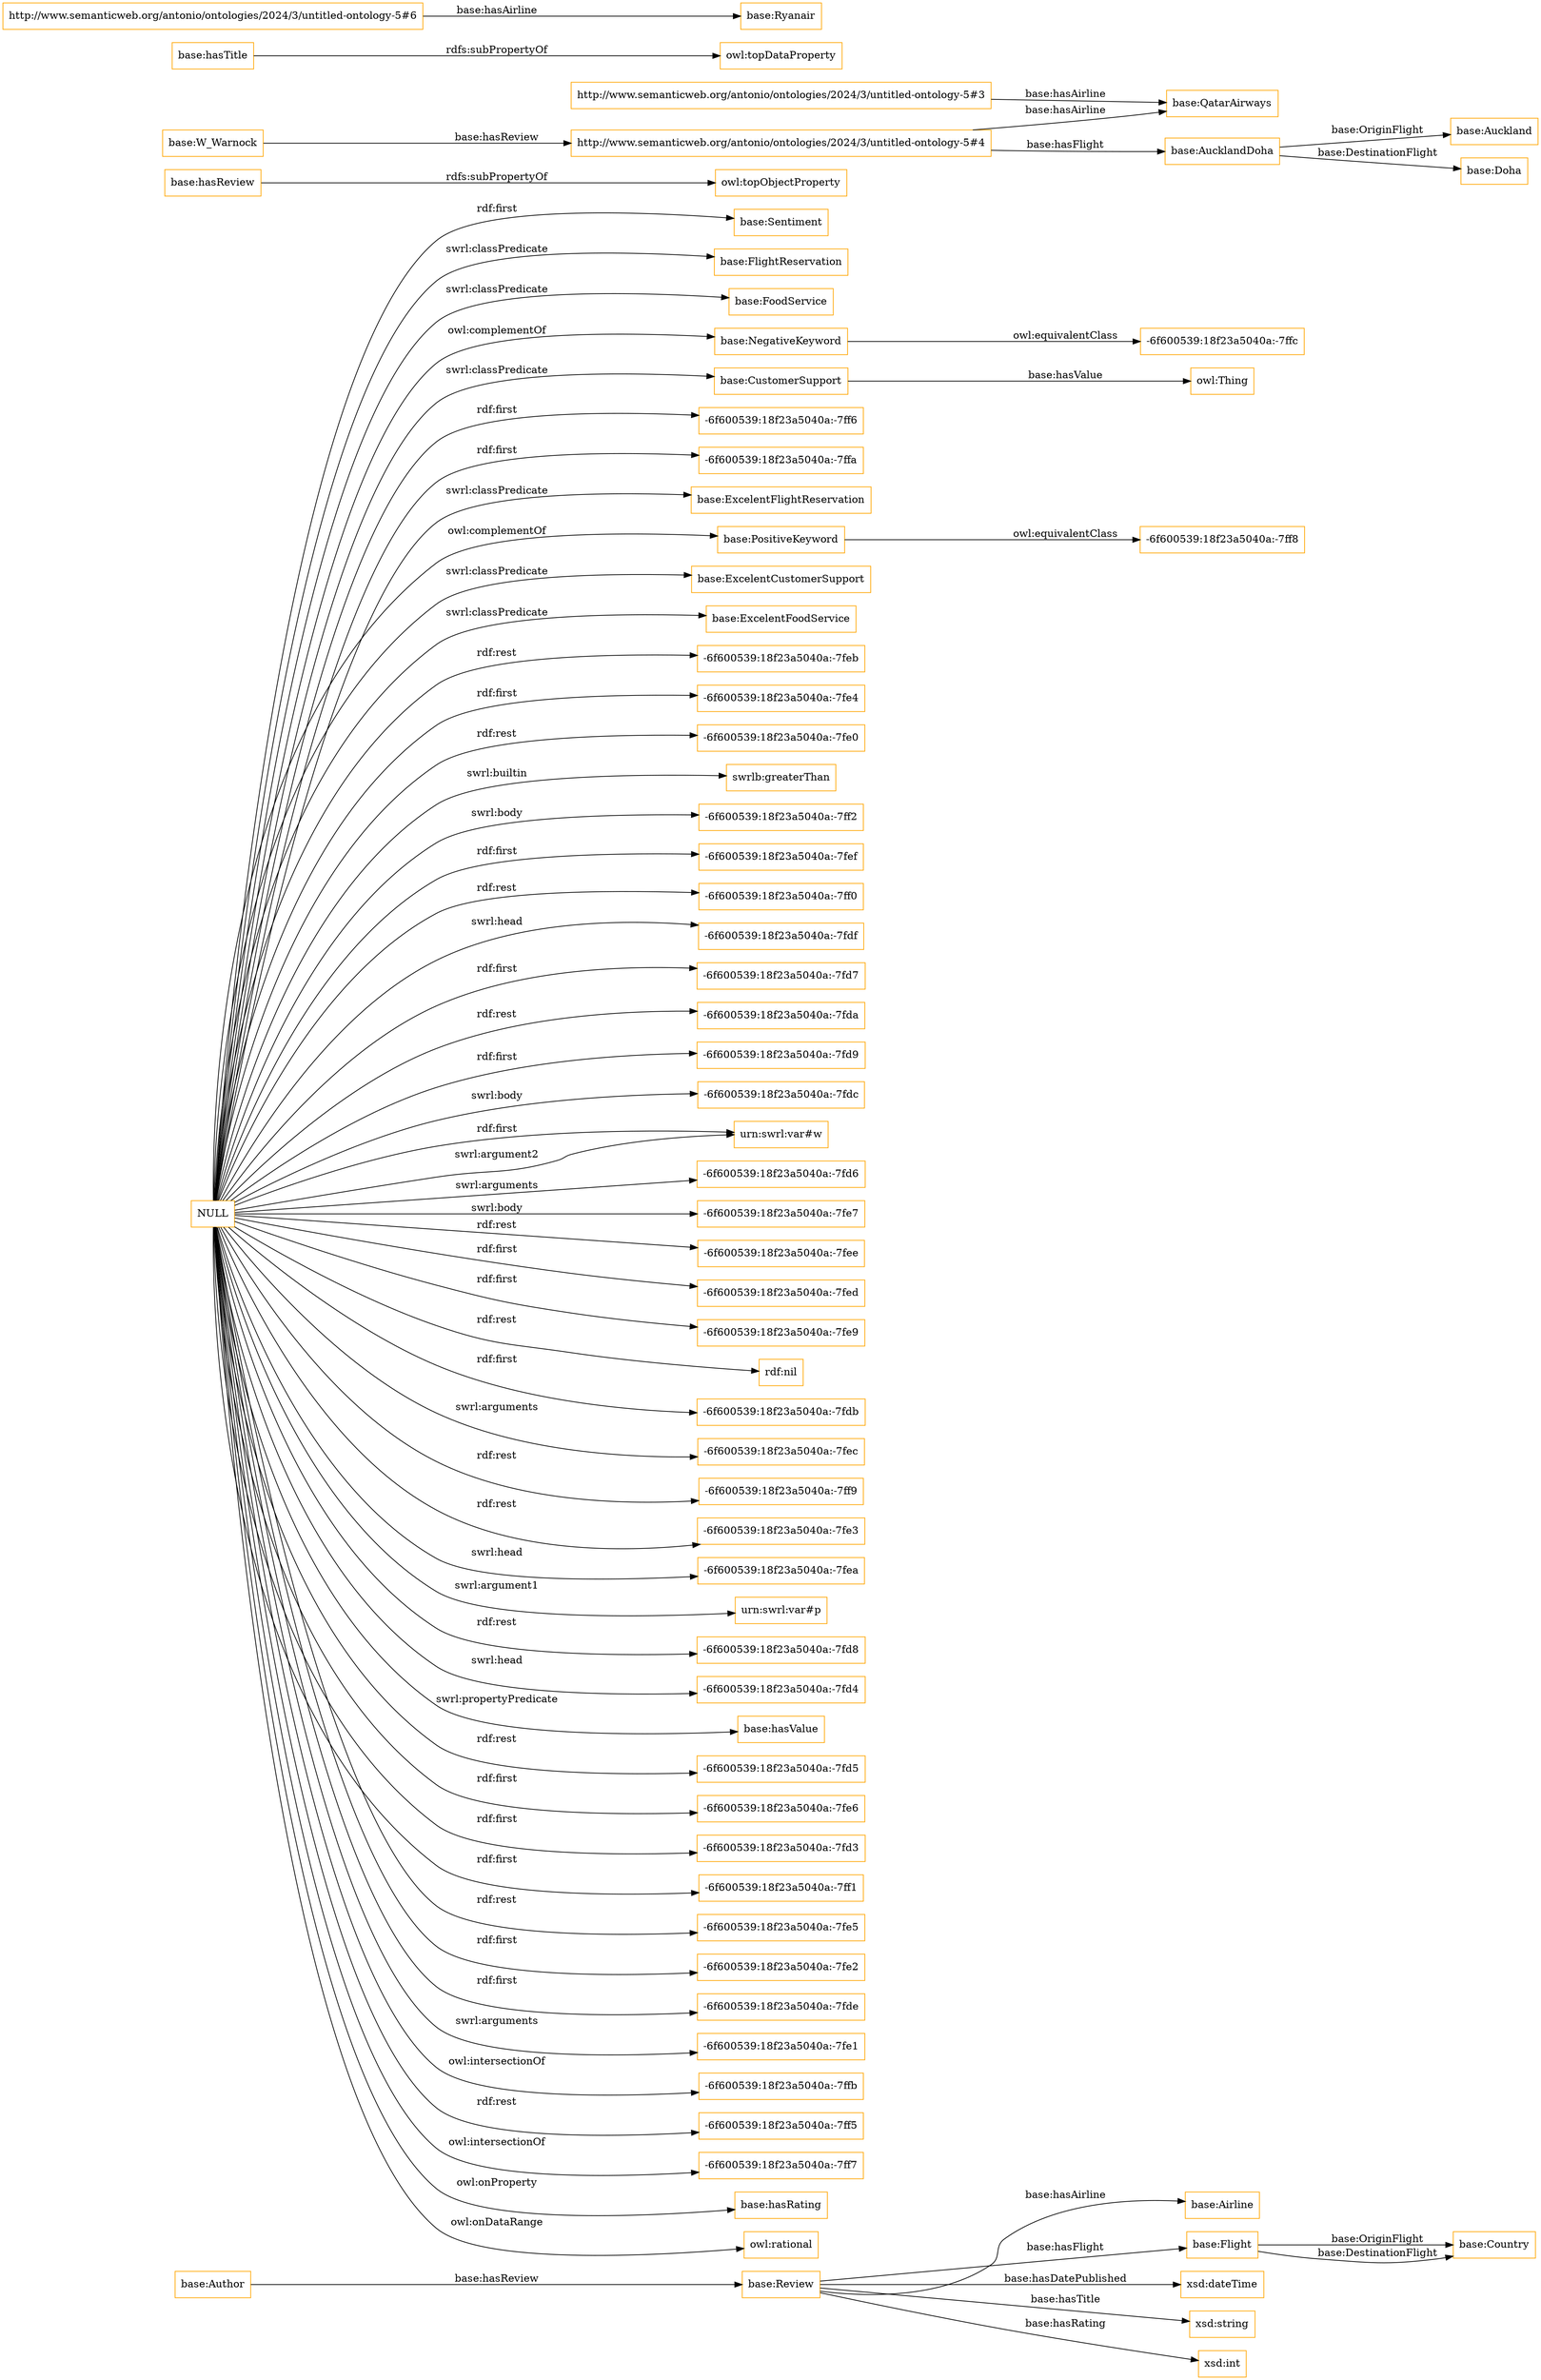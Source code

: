 digraph ar2dtool_diagram { 
rankdir=LR;
size="1501"
node [shape = rectangle, color="orange"]; "base:Review" "base:Sentiment" "base:FlightReservation" "base:Airline" "base:FoodService" "base:NegativeKeyword" "base:CustomerSupport" "-6f600539:18f23a5040a:-7ffc" "base:Country" "-6f600539:18f23a5040a:-7ff6" "-6f600539:18f23a5040a:-7ffa" "base:ExcelentFlightReservation" "base:PositiveKeyword" "base:ExcelentCustomerSupport" "-6f600539:18f23a5040a:-7ff8" "base:Flight" "base:ExcelentFoodService" "base:Author" ; /*classes style*/
	"NULL" -> "-6f600539:18f23a5040a:-7feb" [ label = "rdf:rest" ];
	"NULL" -> "-6f600539:18f23a5040a:-7fe4" [ label = "rdf:first" ];
	"NULL" -> "-6f600539:18f23a5040a:-7fe0" [ label = "rdf:rest" ];
	"NULL" -> "base:Sentiment" [ label = "rdf:first" ];
	"NULL" -> "base:FoodService" [ label = "swrl:classPredicate" ];
	"NULL" -> "swrlb:greaterThan" [ label = "swrl:builtin" ];
	"NULL" -> "-6f600539:18f23a5040a:-7ff2" [ label = "swrl:body" ];
	"NULL" -> "-6f600539:18f23a5040a:-7fef" [ label = "rdf:first" ];
	"NULL" -> "-6f600539:18f23a5040a:-7ffa" [ label = "rdf:first" ];
	"NULL" -> "-6f600539:18f23a5040a:-7ff0" [ label = "rdf:rest" ];
	"NULL" -> "base:ExcelentFlightReservation" [ label = "swrl:classPredicate" ];
	"NULL" -> "-6f600539:18f23a5040a:-7fdf" [ label = "swrl:head" ];
	"NULL" -> "-6f600539:18f23a5040a:-7fd7" [ label = "rdf:first" ];
	"NULL" -> "-6f600539:18f23a5040a:-7fda" [ label = "rdf:rest" ];
	"NULL" -> "-6f600539:18f23a5040a:-7fd9" [ label = "rdf:first" ];
	"NULL" -> "base:NegativeKeyword" [ label = "owl:complementOf" ];
	"NULL" -> "-6f600539:18f23a5040a:-7ff6" [ label = "rdf:first" ];
	"NULL" -> "-6f600539:18f23a5040a:-7fdc" [ label = "swrl:body" ];
	"NULL" -> "urn:swrl:var#w" [ label = "rdf:first" ];
	"NULL" -> "-6f600539:18f23a5040a:-7fd6" [ label = "swrl:arguments" ];
	"NULL" -> "-6f600539:18f23a5040a:-7fe7" [ label = "swrl:body" ];
	"NULL" -> "-6f600539:18f23a5040a:-7fee" [ label = "rdf:rest" ];
	"NULL" -> "urn:swrl:var#w" [ label = "swrl:argument2" ];
	"NULL" -> "-6f600539:18f23a5040a:-7fed" [ label = "rdf:first" ];
	"NULL" -> "-6f600539:18f23a5040a:-7fe9" [ label = "rdf:first" ];
	"NULL" -> "rdf:nil" [ label = "rdf:rest" ];
	"NULL" -> "-6f600539:18f23a5040a:-7fdb" [ label = "rdf:first" ];
	"NULL" -> "base:ExcelentCustomerSupport" [ label = "swrl:classPredicate" ];
	"NULL" -> "-6f600539:18f23a5040a:-7fec" [ label = "swrl:arguments" ];
	"NULL" -> "-6f600539:18f23a5040a:-7ff9" [ label = "rdf:rest" ];
	"NULL" -> "-6f600539:18f23a5040a:-7fe3" [ label = "rdf:rest" ];
	"NULL" -> "-6f600539:18f23a5040a:-7fea" [ label = "swrl:head" ];
	"NULL" -> "urn:swrl:var#p" [ label = "swrl:argument1" ];
	"NULL" -> "-6f600539:18f23a5040a:-7fd8" [ label = "rdf:rest" ];
	"NULL" -> "-6f600539:18f23a5040a:-7fd4" [ label = "swrl:head" ];
	"NULL" -> "base:hasValue" [ label = "swrl:propertyPredicate" ];
	"NULL" -> "base:ExcelentFoodService" [ label = "swrl:classPredicate" ];
	"NULL" -> "base:FlightReservation" [ label = "swrl:classPredicate" ];
	"NULL" -> "-6f600539:18f23a5040a:-7fd5" [ label = "rdf:rest" ];
	"NULL" -> "-6f600539:18f23a5040a:-7fe6" [ label = "rdf:first" ];
	"NULL" -> "-6f600539:18f23a5040a:-7fd3" [ label = "rdf:first" ];
	"NULL" -> "-6f600539:18f23a5040a:-7ff1" [ label = "rdf:first" ];
	"NULL" -> "base:CustomerSupport" [ label = "swrl:classPredicate" ];
	"NULL" -> "-6f600539:18f23a5040a:-7fe5" [ label = "rdf:rest" ];
	"NULL" -> "-6f600539:18f23a5040a:-7fe2" [ label = "rdf:first" ];
	"NULL" -> "base:PositiveKeyword" [ label = "owl:complementOf" ];
	"NULL" -> "-6f600539:18f23a5040a:-7fde" [ label = "rdf:first" ];
	"NULL" -> "-6f600539:18f23a5040a:-7fe1" [ label = "swrl:arguments" ];
	"NULL" -> "-6f600539:18f23a5040a:-7ffb" [ label = "owl:intersectionOf" ];
	"NULL" -> "-6f600539:18f23a5040a:-7ff5" [ label = "rdf:rest" ];
	"NULL" -> "-6f600539:18f23a5040a:-7ff7" [ label = "owl:intersectionOf" ];
	"NULL" -> "base:hasRating" [ label = "owl:onProperty" ];
	"NULL" -> "owl:rational" [ label = "owl:onDataRange" ];
	"base:hasReview" -> "owl:topObjectProperty" [ label = "rdfs:subPropertyOf" ];
	"http://www.semanticweb.org/antonio/ontologies/2024/3/untitled-ontology-5#4" -> "base:AucklandDoha" [ label = "base:hasFlight" ];
	"http://www.semanticweb.org/antonio/ontologies/2024/3/untitled-ontology-5#4" -> "base:QatarAirways" [ label = "base:hasAirline" ];
	"base:NegativeKeyword" -> "-6f600539:18f23a5040a:-7ffc" [ label = "owl:equivalentClass" ];
	"http://www.semanticweb.org/antonio/ontologies/2024/3/untitled-ontology-5#3" -> "base:QatarAirways" [ label = "base:hasAirline" ];
	"base:W_Warnock" -> "http://www.semanticweb.org/antonio/ontologies/2024/3/untitled-ontology-5#4" [ label = "base:hasReview" ];
	"base:PositiveKeyword" -> "-6f600539:18f23a5040a:-7ff8" [ label = "owl:equivalentClass" ];
	"base:AucklandDoha" -> "base:Auckland" [ label = "base:OriginFlight" ];
	"base:AucklandDoha" -> "base:Doha" [ label = "base:DestinationFlight" ];
	"base:hasTitle" -> "owl:topDataProperty" [ label = "rdfs:subPropertyOf" ];
	"http://www.semanticweb.org/antonio/ontologies/2024/3/untitled-ontology-5#6" -> "base:Ryanair" [ label = "base:hasAirline" ];
	"base:Review" -> "base:Flight" [ label = "base:hasFlight" ];
	"base:Review" -> "xsd:dateTime" [ label = "base:hasDatePublished" ];
	"base:CustomerSupport" -> "owl:Thing" [ label = "base:hasValue" ];
	"base:Review" -> "xsd:string" [ label = "base:hasTitle" ];
	"base:Flight" -> "base:Country" [ label = "base:OriginFlight" ];
	"base:Review" -> "base:Airline" [ label = "base:hasAirline" ];
	"base:Review" -> "xsd:int" [ label = "base:hasRating" ];
	"base:Author" -> "base:Review" [ label = "base:hasReview" ];
	"base:Flight" -> "base:Country" [ label = "base:DestinationFlight" ];

}
